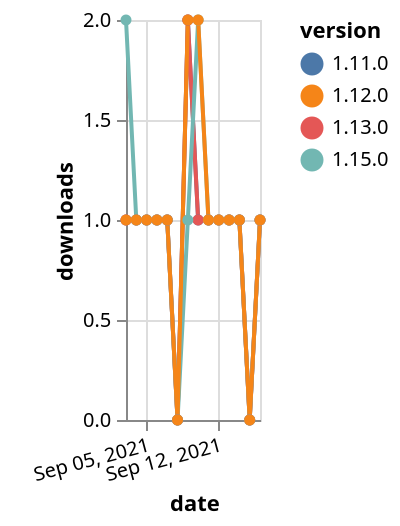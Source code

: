 {"$schema": "https://vega.github.io/schema/vega-lite/v5.json", "description": "A simple bar chart with embedded data.", "data": {"values": [{"date": "2021-09-03", "total": 211, "delta": 1, "version": "1.11.0"}, {"date": "2021-09-04", "total": 212, "delta": 1, "version": "1.11.0"}, {"date": "2021-09-05", "total": 213, "delta": 1, "version": "1.11.0"}, {"date": "2021-09-06", "total": 214, "delta": 1, "version": "1.11.0"}, {"date": "2021-09-07", "total": 215, "delta": 1, "version": "1.11.0"}, {"date": "2021-09-08", "total": 215, "delta": 0, "version": "1.11.0"}, {"date": "2021-09-09", "total": 217, "delta": 2, "version": "1.11.0"}, {"date": "2021-09-10", "total": 218, "delta": 1, "version": "1.11.0"}, {"date": "2021-09-11", "total": 219, "delta": 1, "version": "1.11.0"}, {"date": "2021-09-12", "total": 220, "delta": 1, "version": "1.11.0"}, {"date": "2021-09-13", "total": 221, "delta": 1, "version": "1.11.0"}, {"date": "2021-09-14", "total": 222, "delta": 1, "version": "1.11.0"}, {"date": "2021-09-15", "total": 222, "delta": 0, "version": "1.11.0"}, {"date": "2021-09-16", "total": 223, "delta": 1, "version": "1.11.0"}, {"date": "2021-09-03", "total": 287, "delta": 1, "version": "1.13.0"}, {"date": "2021-09-04", "total": 288, "delta": 1, "version": "1.13.0"}, {"date": "2021-09-05", "total": 289, "delta": 1, "version": "1.13.0"}, {"date": "2021-09-06", "total": 290, "delta": 1, "version": "1.13.0"}, {"date": "2021-09-07", "total": 291, "delta": 1, "version": "1.13.0"}, {"date": "2021-09-08", "total": 291, "delta": 0, "version": "1.13.0"}, {"date": "2021-09-09", "total": 293, "delta": 2, "version": "1.13.0"}, {"date": "2021-09-10", "total": 294, "delta": 1, "version": "1.13.0"}, {"date": "2021-09-11", "total": 295, "delta": 1, "version": "1.13.0"}, {"date": "2021-09-12", "total": 296, "delta": 1, "version": "1.13.0"}, {"date": "2021-09-13", "total": 297, "delta": 1, "version": "1.13.0"}, {"date": "2021-09-14", "total": 298, "delta": 1, "version": "1.13.0"}, {"date": "2021-09-15", "total": 298, "delta": 0, "version": "1.13.0"}, {"date": "2021-09-16", "total": 299, "delta": 1, "version": "1.13.0"}, {"date": "2021-09-03", "total": 115, "delta": 2, "version": "1.15.0"}, {"date": "2021-09-04", "total": 116, "delta": 1, "version": "1.15.0"}, {"date": "2021-09-05", "total": 117, "delta": 1, "version": "1.15.0"}, {"date": "2021-09-06", "total": 118, "delta": 1, "version": "1.15.0"}, {"date": "2021-09-07", "total": 119, "delta": 1, "version": "1.15.0"}, {"date": "2021-09-08", "total": 119, "delta": 0, "version": "1.15.0"}, {"date": "2021-09-09", "total": 120, "delta": 1, "version": "1.15.0"}, {"date": "2021-09-10", "total": 122, "delta": 2, "version": "1.15.0"}, {"date": "2021-09-11", "total": 123, "delta": 1, "version": "1.15.0"}, {"date": "2021-09-12", "total": 124, "delta": 1, "version": "1.15.0"}, {"date": "2021-09-13", "total": 125, "delta": 1, "version": "1.15.0"}, {"date": "2021-09-14", "total": 126, "delta": 1, "version": "1.15.0"}, {"date": "2021-09-15", "total": 126, "delta": 0, "version": "1.15.0"}, {"date": "2021-09-16", "total": 127, "delta": 1, "version": "1.15.0"}, {"date": "2021-09-03", "total": 180, "delta": 1, "version": "1.12.0"}, {"date": "2021-09-04", "total": 181, "delta": 1, "version": "1.12.0"}, {"date": "2021-09-05", "total": 182, "delta": 1, "version": "1.12.0"}, {"date": "2021-09-06", "total": 183, "delta": 1, "version": "1.12.0"}, {"date": "2021-09-07", "total": 184, "delta": 1, "version": "1.12.0"}, {"date": "2021-09-08", "total": 184, "delta": 0, "version": "1.12.0"}, {"date": "2021-09-09", "total": 186, "delta": 2, "version": "1.12.0"}, {"date": "2021-09-10", "total": 188, "delta": 2, "version": "1.12.0"}, {"date": "2021-09-11", "total": 189, "delta": 1, "version": "1.12.0"}, {"date": "2021-09-12", "total": 190, "delta": 1, "version": "1.12.0"}, {"date": "2021-09-13", "total": 191, "delta": 1, "version": "1.12.0"}, {"date": "2021-09-14", "total": 192, "delta": 1, "version": "1.12.0"}, {"date": "2021-09-15", "total": 192, "delta": 0, "version": "1.12.0"}, {"date": "2021-09-16", "total": 193, "delta": 1, "version": "1.12.0"}]}, "width": "container", "mark": {"type": "line", "point": {"filled": true}}, "encoding": {"x": {"field": "date", "type": "temporal", "timeUnit": "yearmonthdate", "title": "date", "axis": {"labelAngle": -15}}, "y": {"field": "delta", "type": "quantitative", "title": "downloads"}, "color": {"field": "version", "type": "nominal"}, "tooltip": {"field": "delta"}}}